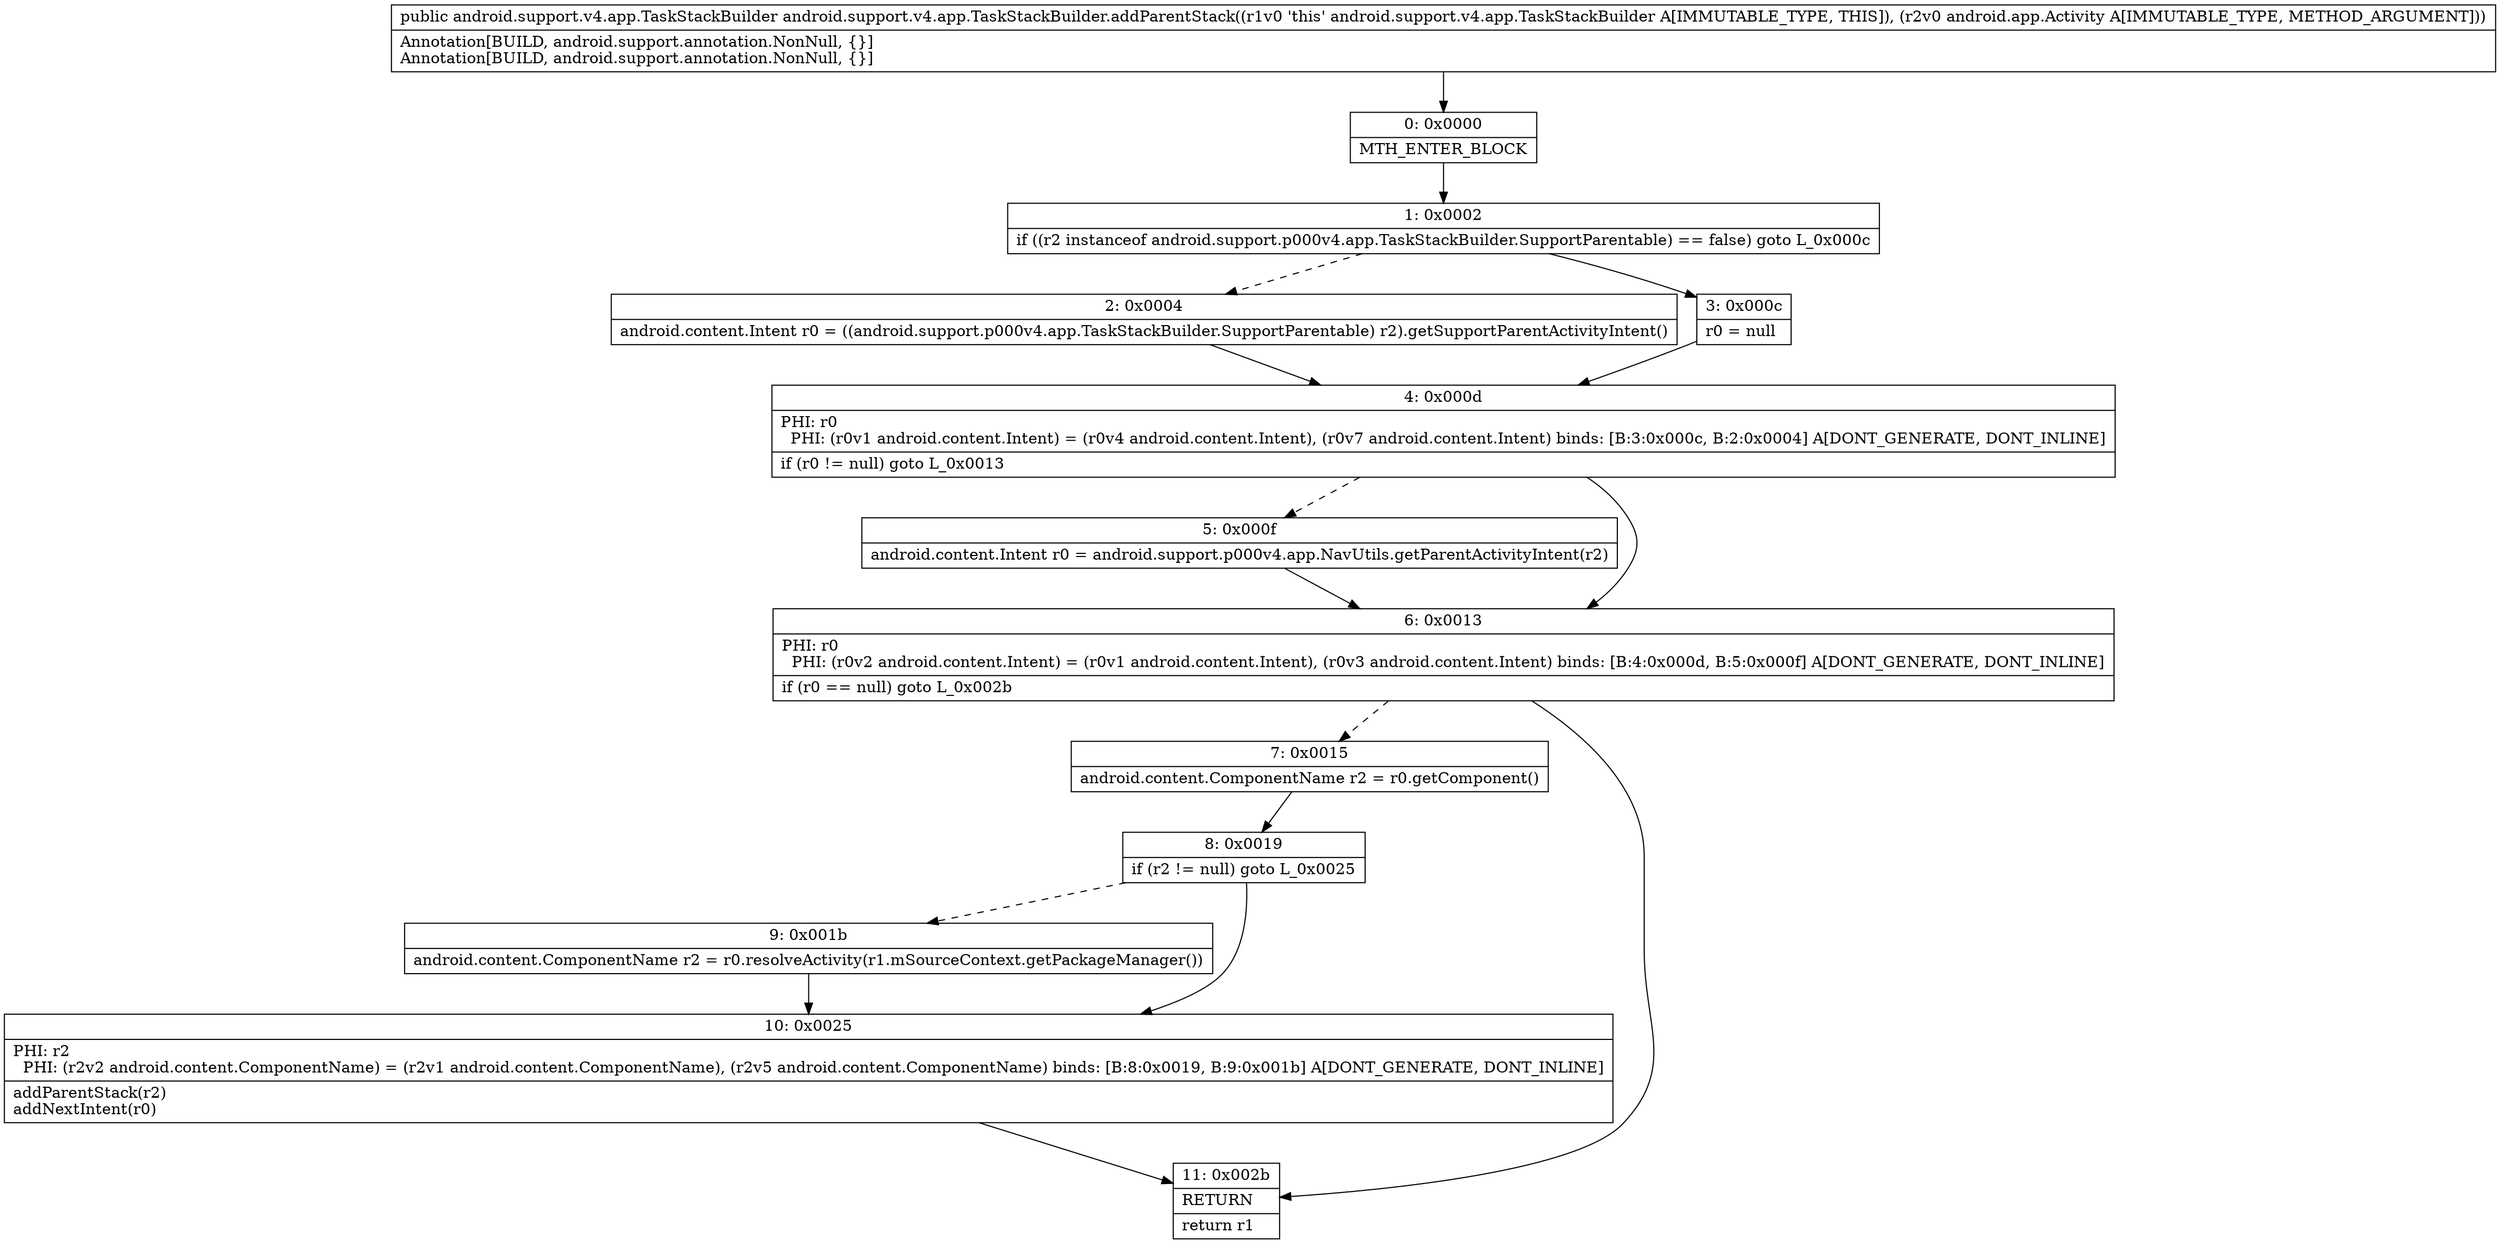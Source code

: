 digraph "CFG forandroid.support.v4.app.TaskStackBuilder.addParentStack(Landroid\/app\/Activity;)Landroid\/support\/v4\/app\/TaskStackBuilder;" {
Node_0 [shape=record,label="{0\:\ 0x0000|MTH_ENTER_BLOCK\l}"];
Node_1 [shape=record,label="{1\:\ 0x0002|if ((r2 instanceof android.support.p000v4.app.TaskStackBuilder.SupportParentable) == false) goto L_0x000c\l}"];
Node_2 [shape=record,label="{2\:\ 0x0004|android.content.Intent r0 = ((android.support.p000v4.app.TaskStackBuilder.SupportParentable) r2).getSupportParentActivityIntent()\l}"];
Node_3 [shape=record,label="{3\:\ 0x000c|r0 = null\l}"];
Node_4 [shape=record,label="{4\:\ 0x000d|PHI: r0 \l  PHI: (r0v1 android.content.Intent) = (r0v4 android.content.Intent), (r0v7 android.content.Intent) binds: [B:3:0x000c, B:2:0x0004] A[DONT_GENERATE, DONT_INLINE]\l|if (r0 != null) goto L_0x0013\l}"];
Node_5 [shape=record,label="{5\:\ 0x000f|android.content.Intent r0 = android.support.p000v4.app.NavUtils.getParentActivityIntent(r2)\l}"];
Node_6 [shape=record,label="{6\:\ 0x0013|PHI: r0 \l  PHI: (r0v2 android.content.Intent) = (r0v1 android.content.Intent), (r0v3 android.content.Intent) binds: [B:4:0x000d, B:5:0x000f] A[DONT_GENERATE, DONT_INLINE]\l|if (r0 == null) goto L_0x002b\l}"];
Node_7 [shape=record,label="{7\:\ 0x0015|android.content.ComponentName r2 = r0.getComponent()\l}"];
Node_8 [shape=record,label="{8\:\ 0x0019|if (r2 != null) goto L_0x0025\l}"];
Node_9 [shape=record,label="{9\:\ 0x001b|android.content.ComponentName r2 = r0.resolveActivity(r1.mSourceContext.getPackageManager())\l}"];
Node_10 [shape=record,label="{10\:\ 0x0025|PHI: r2 \l  PHI: (r2v2 android.content.ComponentName) = (r2v1 android.content.ComponentName), (r2v5 android.content.ComponentName) binds: [B:8:0x0019, B:9:0x001b] A[DONT_GENERATE, DONT_INLINE]\l|addParentStack(r2)\laddNextIntent(r0)\l}"];
Node_11 [shape=record,label="{11\:\ 0x002b|RETURN\l|return r1\l}"];
MethodNode[shape=record,label="{public android.support.v4.app.TaskStackBuilder android.support.v4.app.TaskStackBuilder.addParentStack((r1v0 'this' android.support.v4.app.TaskStackBuilder A[IMMUTABLE_TYPE, THIS]), (r2v0 android.app.Activity A[IMMUTABLE_TYPE, METHOD_ARGUMENT]))  | Annotation[BUILD, android.support.annotation.NonNull, \{\}]\lAnnotation[BUILD, android.support.annotation.NonNull, \{\}]\l}"];
MethodNode -> Node_0;
Node_0 -> Node_1;
Node_1 -> Node_2[style=dashed];
Node_1 -> Node_3;
Node_2 -> Node_4;
Node_3 -> Node_4;
Node_4 -> Node_5[style=dashed];
Node_4 -> Node_6;
Node_5 -> Node_6;
Node_6 -> Node_7[style=dashed];
Node_6 -> Node_11;
Node_7 -> Node_8;
Node_8 -> Node_9[style=dashed];
Node_8 -> Node_10;
Node_9 -> Node_10;
Node_10 -> Node_11;
}

